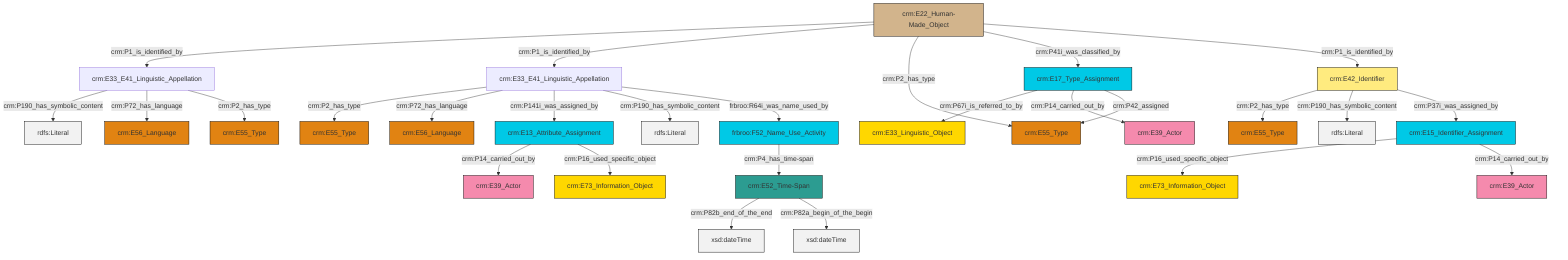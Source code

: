 graph TD
classDef Literal fill:#f2f2f2,stroke:#000000;
classDef CRM_Entity fill:#FFFFFF,stroke:#000000;
classDef Temporal_Entity fill:#00C9E6, stroke:#000000;
classDef Type fill:#E18312, stroke:#000000;
classDef Time-Span fill:#2C9C91, stroke:#000000;
classDef Appellation fill:#FFEB7F, stroke:#000000;
classDef Place fill:#008836, stroke:#000000;
classDef Persistent_Item fill:#B266B2, stroke:#000000;
classDef Conceptual_Object fill:#FFD700, stroke:#000000;
classDef Physical_Thing fill:#D2B48C, stroke:#000000;
classDef Actor fill:#f58aad, stroke:#000000;
classDef PC_Classes fill:#4ce600, stroke:#000000;
classDef Multi fill:#cccccc,stroke:#000000;

4["crm:E33_E41_Linguistic_Appellation"]:::Default -->|crm:P2_has_type| 5["crm:E55_Type"]:::Type
6["crm:E22_Human-Made_Object"]:::Physical_Thing -->|crm:P1_is_identified_by| 2["crm:E33_E41_Linguistic_Appellation"]:::Default
0["crm:E42_Identifier"]:::Appellation -->|crm:P2_has_type| 7["crm:E55_Type"]:::Type
8["crm:E52_Time-Span"]:::Time-Span -->|crm:P82b_end_of_the_end| 9[xsd:dateTime]:::Literal
4["crm:E33_E41_Linguistic_Appellation"]:::Default -->|crm:P72_has_language| 10["crm:E56_Language"]:::Type
11["crm:E15_Identifier_Assignment"]:::Temporal_Entity -->|crm:P16_used_specific_object| 12["crm:E73_Information_Object"]:::Conceptual_Object
0["crm:E42_Identifier"]:::Appellation -->|crm:P190_has_symbolic_content| 18[rdfs:Literal]:::Literal
25["frbroo:F52_Name_Use_Activity"]:::Temporal_Entity -->|crm:P4_has_time-span| 8["crm:E52_Time-Span"]:::Time-Span
26["crm:E13_Attribute_Assignment"]:::Temporal_Entity -->|crm:P14_carried_out_by| 23["crm:E39_Actor"]:::Actor
6["crm:E22_Human-Made_Object"]:::Physical_Thing -->|crm:P1_is_identified_by| 4["crm:E33_E41_Linguistic_Appellation"]:::Default
2["crm:E33_E41_Linguistic_Appellation"]:::Default -->|crm:P190_has_symbolic_content| 34[rdfs:Literal]:::Literal
8["crm:E52_Time-Span"]:::Time-Span -->|crm:P82a_begin_of_the_begin| 35[xsd:dateTime]:::Literal
2["crm:E33_E41_Linguistic_Appellation"]:::Default -->|crm:P72_has_language| 32["crm:E56_Language"]:::Type
4["crm:E33_E41_Linguistic_Appellation"]:::Default -->|crm:P141i_was_assigned_by| 26["crm:E13_Attribute_Assignment"]:::Temporal_Entity
36["crm:E17_Type_Assignment"]:::Temporal_Entity -->|crm:P67i_is_referred_to_by| 30["crm:E33_Linguistic_Object"]:::Conceptual_Object
4["crm:E33_E41_Linguistic_Appellation"]:::Default -->|crm:P190_has_symbolic_content| 38[rdfs:Literal]:::Literal
0["crm:E42_Identifier"]:::Appellation -->|crm:P37i_was_assigned_by| 11["crm:E15_Identifier_Assignment"]:::Temporal_Entity
36["crm:E17_Type_Assignment"]:::Temporal_Entity -->|crm:P14_carried_out_by| 39["crm:E39_Actor"]:::Actor
4["crm:E33_E41_Linguistic_Appellation"]:::Default -->|frbroo:R64i_was_name_used_by| 25["frbroo:F52_Name_Use_Activity"]:::Temporal_Entity
6["crm:E22_Human-Made_Object"]:::Physical_Thing -->|crm:P2_has_type| 19["crm:E55_Type"]:::Type
2["crm:E33_E41_Linguistic_Appellation"]:::Default -->|crm:P2_has_type| 16["crm:E55_Type"]:::Type
6["crm:E22_Human-Made_Object"]:::Physical_Thing -->|crm:P41i_was_classified_by| 36["crm:E17_Type_Assignment"]:::Temporal_Entity
26["crm:E13_Attribute_Assignment"]:::Temporal_Entity -->|crm:P16_used_specific_object| 41["crm:E73_Information_Object"]:::Conceptual_Object
6["crm:E22_Human-Made_Object"]:::Physical_Thing -->|crm:P1_is_identified_by| 0["crm:E42_Identifier"]:::Appellation
36["crm:E17_Type_Assignment"]:::Temporal_Entity -->|crm:P42_assigned| 19["crm:E55_Type"]:::Type
11["crm:E15_Identifier_Assignment"]:::Temporal_Entity -->|crm:P14_carried_out_by| 21["crm:E39_Actor"]:::Actor